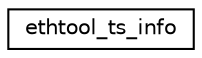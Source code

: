 digraph G
{
  edge [fontname="Helvetica",fontsize="10",labelfontname="Helvetica",labelfontsize="10"];
  node [fontname="Helvetica",fontsize="10",shape=record];
  rankdir="LR";
  Node1 [label="ethtool_ts_info",height=0.2,width=0.4,color="black", fillcolor="white", style="filled",URL="$structethtool__ts__info.html"];
}
